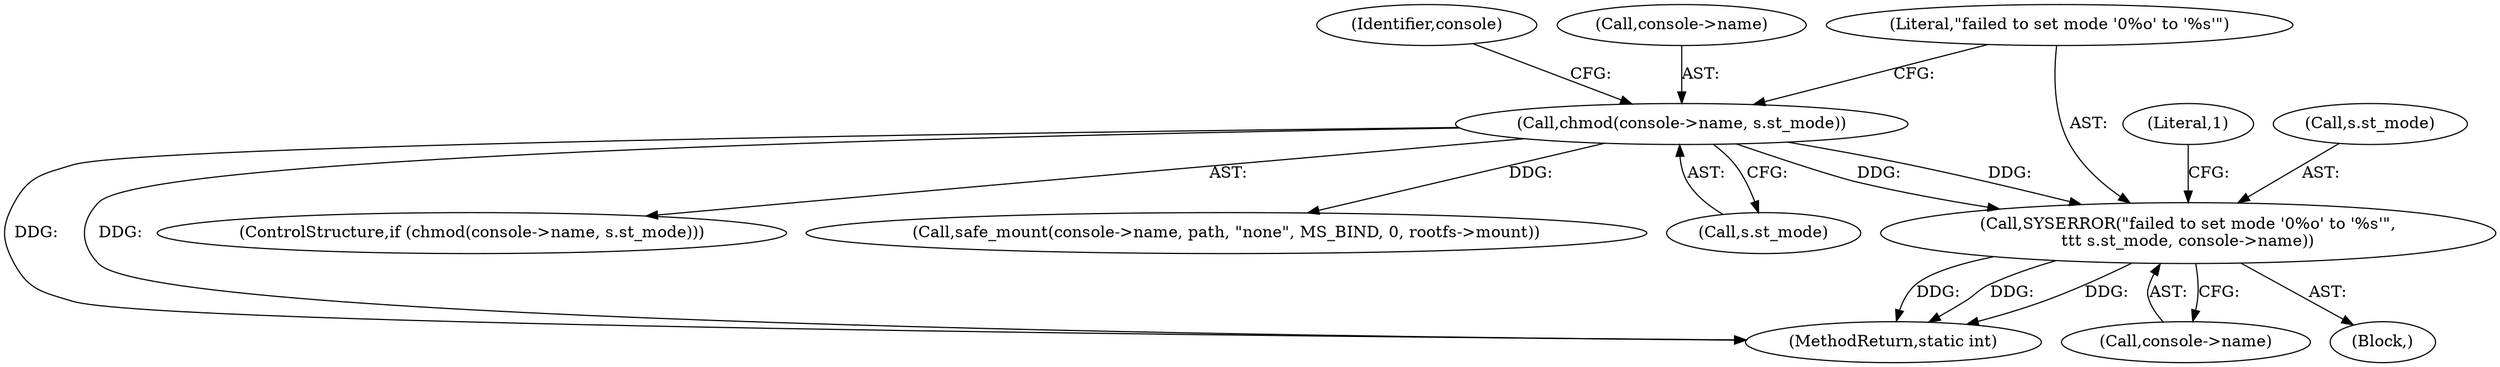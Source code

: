 digraph "0_lxc_592fd47a6245508b79fe6ac819fe6d3b2c1289be_10@pointer" {
"1000170" [label="(Call,SYSERROR(\"failed to set mode '0%o' to '%s'\",\n\t\t\t s.st_mode, console->name))"];
"1000162" [label="(Call,chmod(console->name, s.st_mode))"];
"1000182" [label="(Call,safe_mount(console->name, path, \"none\", MS_BIND, 0, rootfs->mount))"];
"1000166" [label="(Call,s.st_mode)"];
"1000184" [label="(Identifier,console)"];
"1000180" [label="(Literal,1)"];
"1000162" [label="(Call,chmod(console->name, s.st_mode))"];
"1000170" [label="(Call,SYSERROR(\"failed to set mode '0%o' to '%s'\",\n\t\t\t s.st_mode, console->name))"];
"1000171" [label="(Literal,\"failed to set mode '0%o' to '%s'\")"];
"1000169" [label="(Block,)"];
"1000175" [label="(Call,console->name)"];
"1000207" [label="(MethodReturn,static int)"];
"1000172" [label="(Call,s.st_mode)"];
"1000161" [label="(ControlStructure,if (chmod(console->name, s.st_mode)))"];
"1000163" [label="(Call,console->name)"];
"1000170" -> "1000169"  [label="AST: "];
"1000170" -> "1000175"  [label="CFG: "];
"1000171" -> "1000170"  [label="AST: "];
"1000172" -> "1000170"  [label="AST: "];
"1000175" -> "1000170"  [label="AST: "];
"1000180" -> "1000170"  [label="CFG: "];
"1000170" -> "1000207"  [label="DDG: "];
"1000170" -> "1000207"  [label="DDG: "];
"1000170" -> "1000207"  [label="DDG: "];
"1000162" -> "1000170"  [label="DDG: "];
"1000162" -> "1000170"  [label="DDG: "];
"1000162" -> "1000161"  [label="AST: "];
"1000162" -> "1000166"  [label="CFG: "];
"1000163" -> "1000162"  [label="AST: "];
"1000166" -> "1000162"  [label="AST: "];
"1000171" -> "1000162"  [label="CFG: "];
"1000184" -> "1000162"  [label="CFG: "];
"1000162" -> "1000207"  [label="DDG: "];
"1000162" -> "1000207"  [label="DDG: "];
"1000162" -> "1000182"  [label="DDG: "];
}
